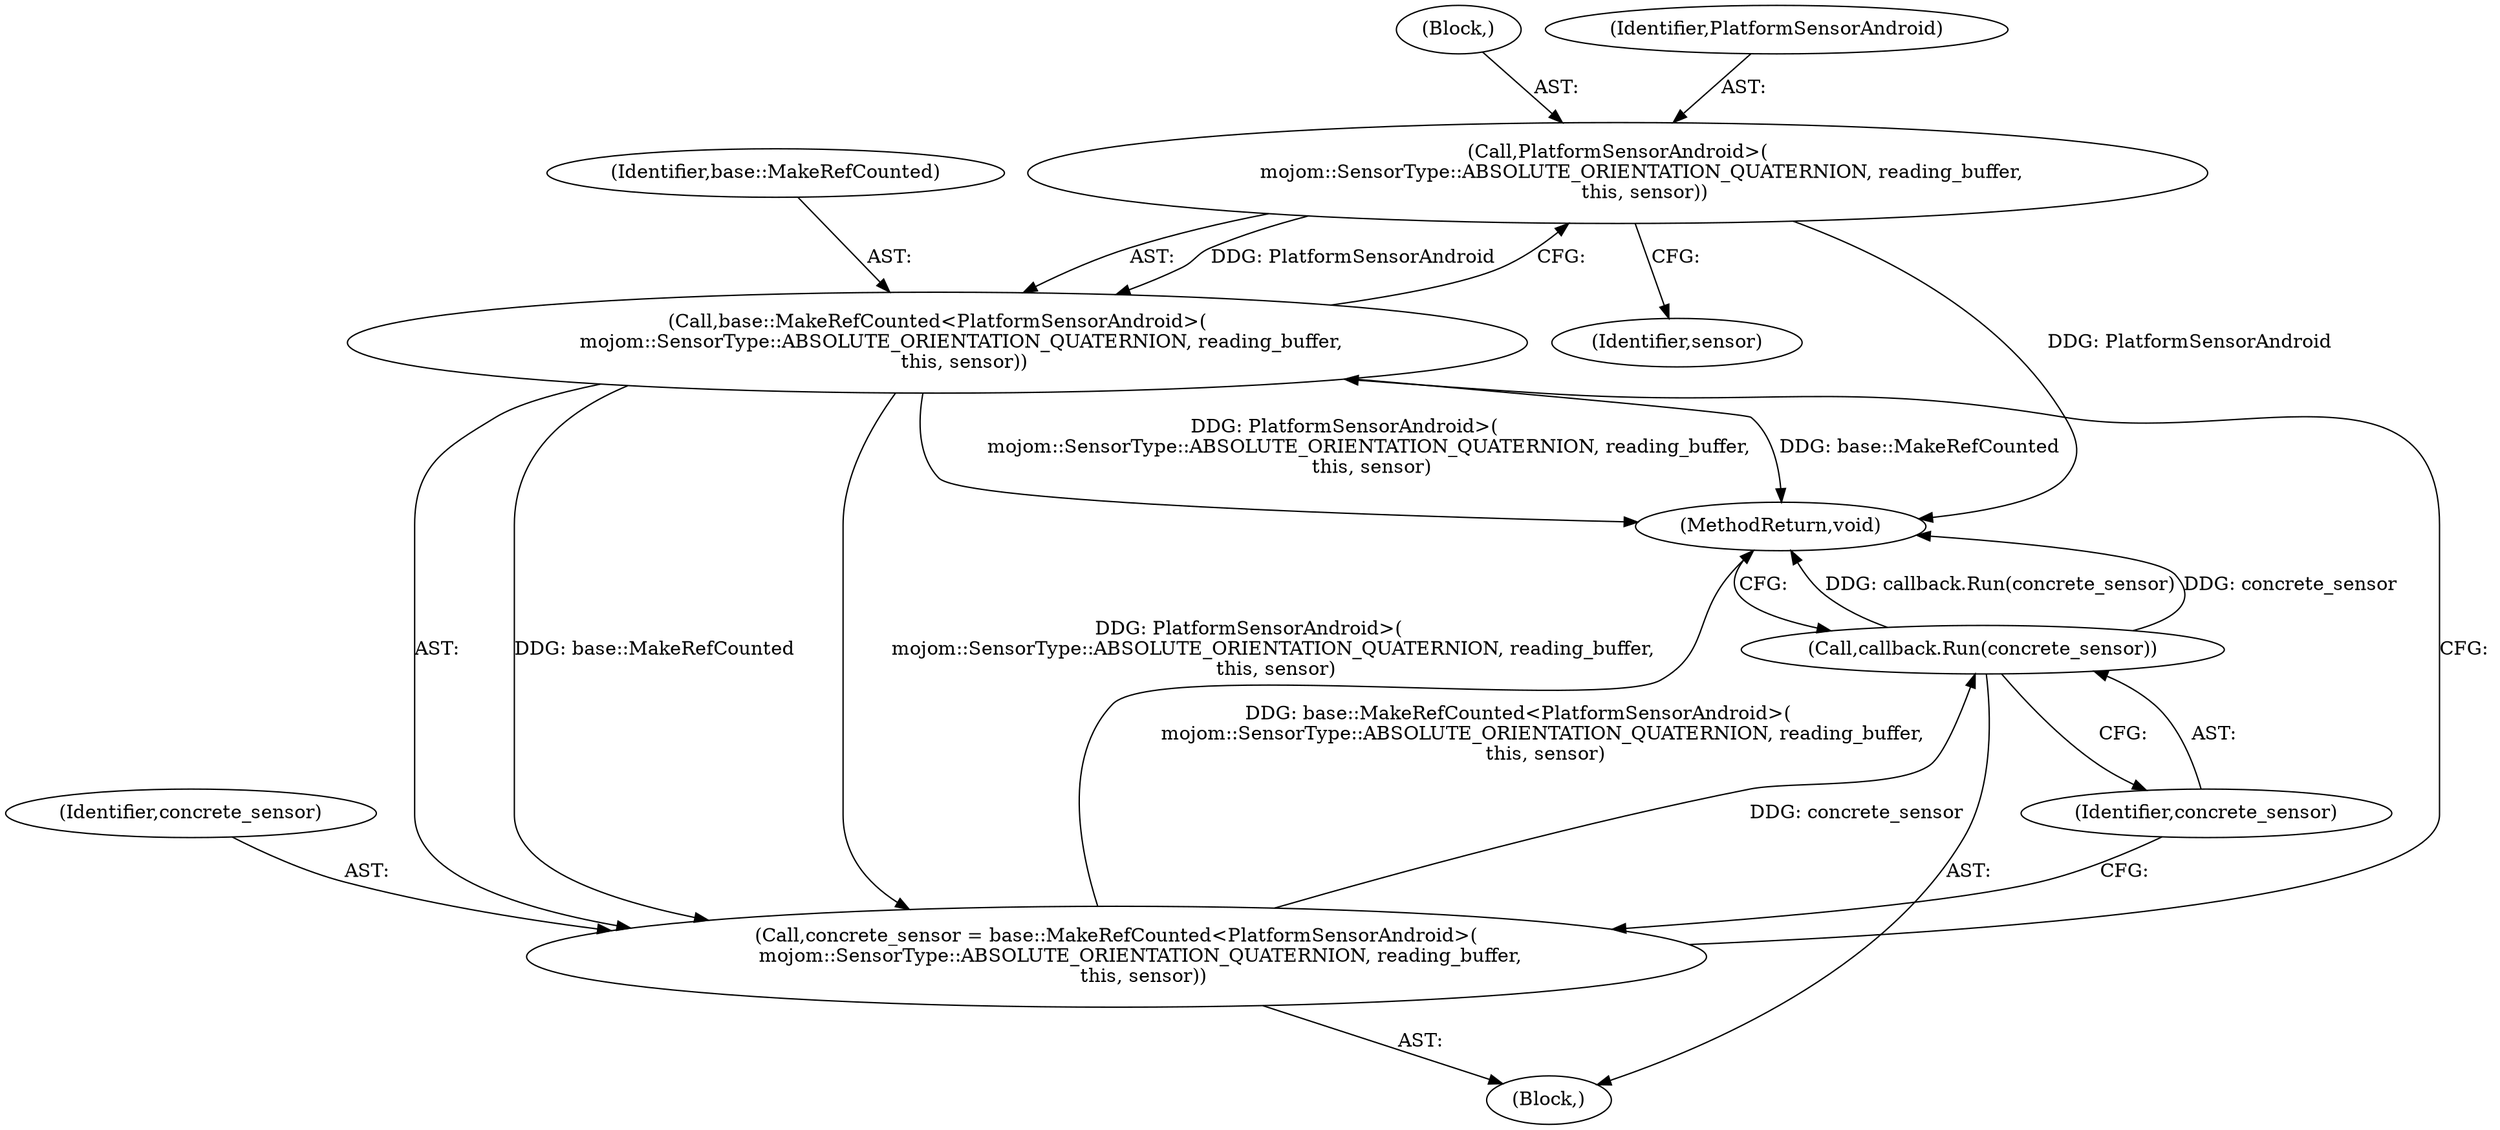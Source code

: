 digraph "0_Chrome_c0c8978849ac57e4ecd613ddc8ff7852a2054734_16@pointer" {
"1000123" [label="(Call,PlatformSensorAndroid>(\n        mojom::SensorType::ABSOLUTE_ORIENTATION_QUATERNION, reading_buffer,\n         this, sensor))"];
"1000121" [label="(Call,base::MakeRefCounted<PlatformSensorAndroid>(\n        mojom::SensorType::ABSOLUTE_ORIENTATION_QUATERNION, reading_buffer,\n         this, sensor))"];
"1000119" [label="(Call,concrete_sensor = base::MakeRefCounted<PlatformSensorAndroid>(\n        mojom::SensorType::ABSOLUTE_ORIENTATION_QUATERNION, reading_buffer,\n         this, sensor))"];
"1000132" [label="(Call,callback.Run(concrete_sensor))"];
"1000120" [label="(Identifier,concrete_sensor)"];
"1000123" [label="(Call,PlatformSensorAndroid>(\n        mojom::SensorType::ABSOLUTE_ORIENTATION_QUATERNION, reading_buffer,\n         this, sensor))"];
"1000131" [label="(Identifier,sensor)"];
"1000119" [label="(Call,concrete_sensor = base::MakeRefCounted<PlatformSensorAndroid>(\n        mojom::SensorType::ABSOLUTE_ORIENTATION_QUATERNION, reading_buffer,\n         this, sensor))"];
"1000150" [label="(MethodReturn,void)"];
"1000125" [label="(Block,)"];
"1000122" [label="(Identifier,base::MakeRefCounted)"];
"1000117" [label="(Block,)"];
"1000121" [label="(Call,base::MakeRefCounted<PlatformSensorAndroid>(\n        mojom::SensorType::ABSOLUTE_ORIENTATION_QUATERNION, reading_buffer,\n         this, sensor))"];
"1000132" [label="(Call,callback.Run(concrete_sensor))"];
"1000133" [label="(Identifier,concrete_sensor)"];
"1000124" [label="(Identifier,PlatformSensorAndroid)"];
"1000123" -> "1000121"  [label="AST: "];
"1000123" -> "1000131"  [label="CFG: "];
"1000124" -> "1000123"  [label="AST: "];
"1000125" -> "1000123"  [label="AST: "];
"1000121" -> "1000123"  [label="CFG: "];
"1000123" -> "1000150"  [label="DDG: PlatformSensorAndroid"];
"1000123" -> "1000121"  [label="DDG: PlatformSensorAndroid"];
"1000121" -> "1000119"  [label="AST: "];
"1000122" -> "1000121"  [label="AST: "];
"1000119" -> "1000121"  [label="CFG: "];
"1000121" -> "1000150"  [label="DDG: PlatformSensorAndroid>(\n        mojom::SensorType::ABSOLUTE_ORIENTATION_QUATERNION, reading_buffer,\n         this, sensor)"];
"1000121" -> "1000150"  [label="DDG: base::MakeRefCounted"];
"1000121" -> "1000119"  [label="DDG: base::MakeRefCounted"];
"1000121" -> "1000119"  [label="DDG: PlatformSensorAndroid>(\n        mojom::SensorType::ABSOLUTE_ORIENTATION_QUATERNION, reading_buffer,\n         this, sensor)"];
"1000119" -> "1000117"  [label="AST: "];
"1000120" -> "1000119"  [label="AST: "];
"1000133" -> "1000119"  [label="CFG: "];
"1000119" -> "1000150"  [label="DDG: base::MakeRefCounted<PlatformSensorAndroid>(\n        mojom::SensorType::ABSOLUTE_ORIENTATION_QUATERNION, reading_buffer,\n         this, sensor)"];
"1000119" -> "1000132"  [label="DDG: concrete_sensor"];
"1000132" -> "1000117"  [label="AST: "];
"1000132" -> "1000133"  [label="CFG: "];
"1000133" -> "1000132"  [label="AST: "];
"1000150" -> "1000132"  [label="CFG: "];
"1000132" -> "1000150"  [label="DDG: callback.Run(concrete_sensor)"];
"1000132" -> "1000150"  [label="DDG: concrete_sensor"];
}
